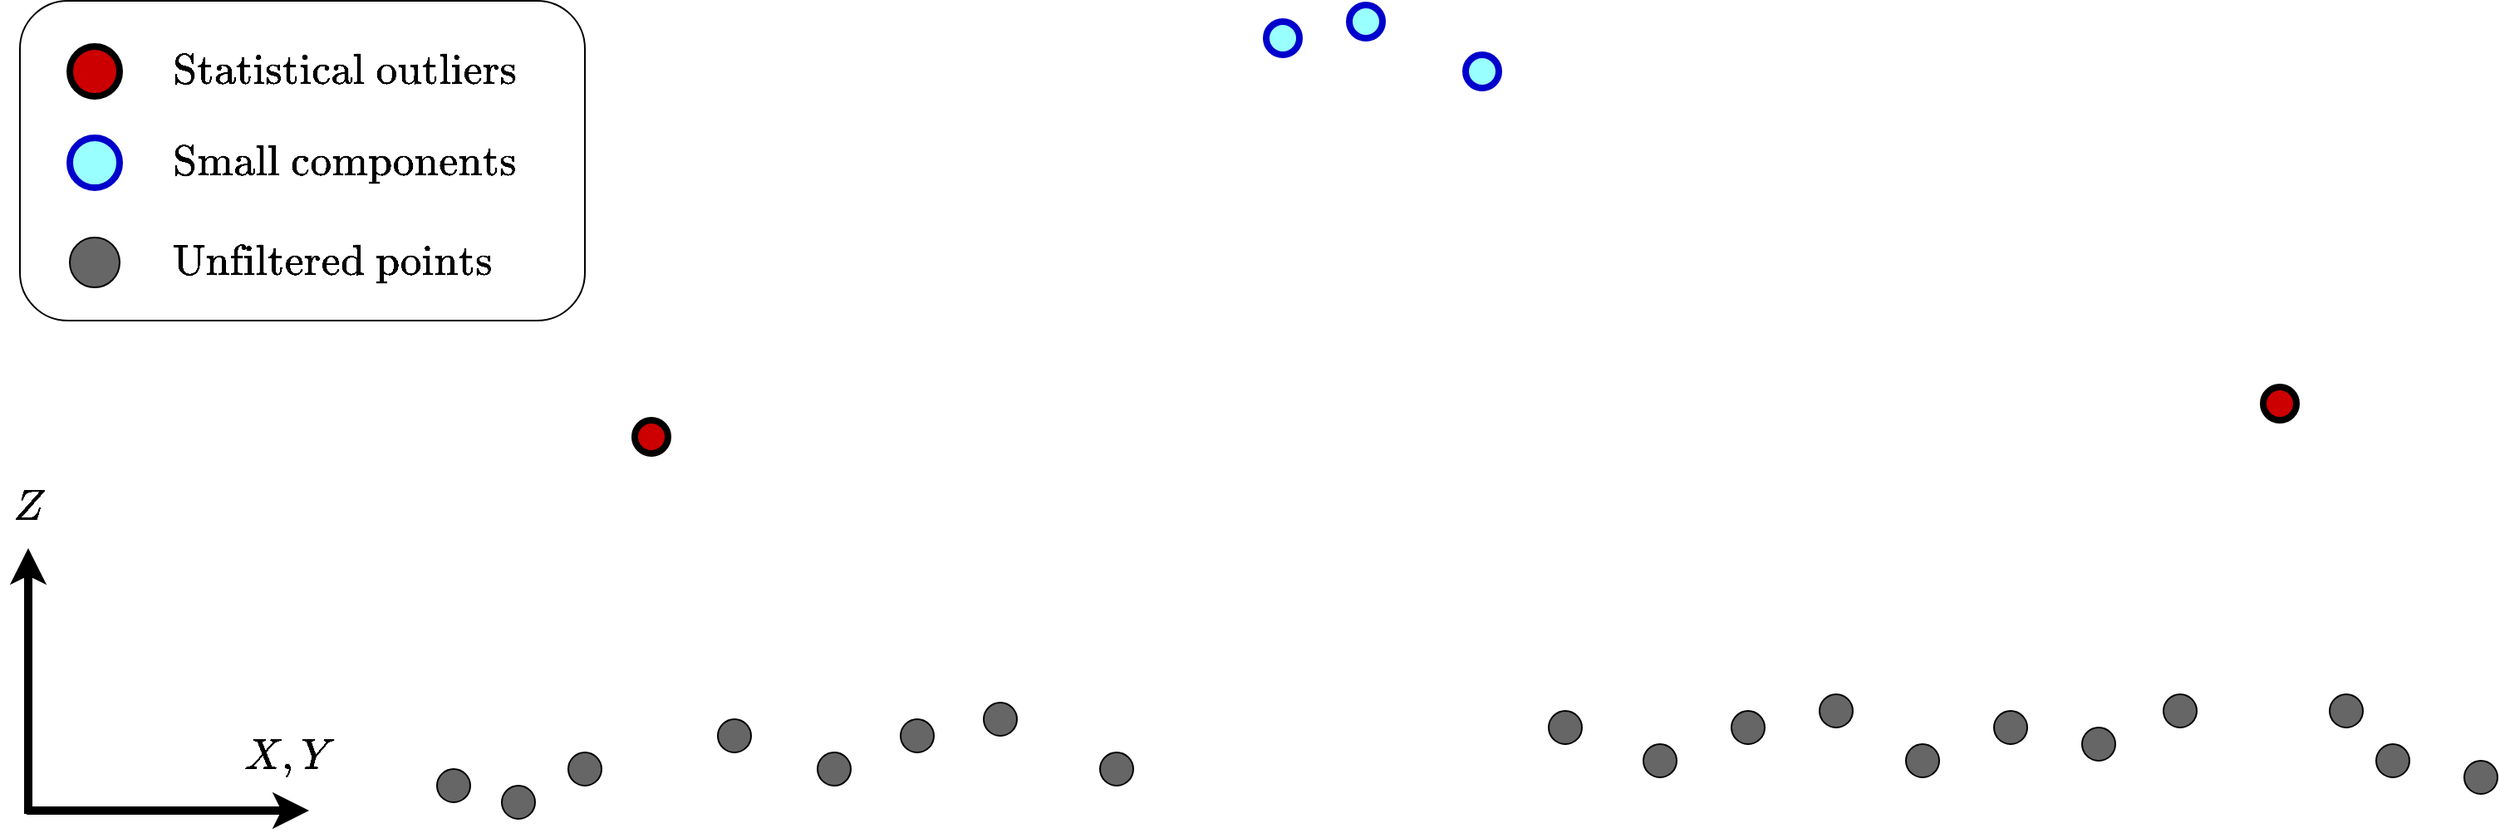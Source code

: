 <mxfile version="24.7.7">
  <diagram name="Page-1" id="3Db-YNZQCV21ImmfFxcW">
    <mxGraphModel dx="3980" dy="3650" grid="1" gridSize="10" guides="1" tooltips="1" connect="1" arrows="1" fold="1" page="1" pageScale="1" pageWidth="850" pageHeight="1100" math="1" shadow="0">
      <root>
        <mxCell id="0" />
        <mxCell id="1" parent="0" />
        <mxCell id="r_fD3_Vup8o90gPb363T-36" value="" style="rounded=1;whiteSpace=wrap;html=1;" vertex="1" parent="1">
          <mxGeometry x="150" y="-42.5" width="340" height="192.5" as="geometry" />
        </mxCell>
        <mxCell id="r_fD3_Vup8o90gPb363T-1" value="" style="ellipse;whiteSpace=wrap;html=1;aspect=fixed;fillColor=#666666;" vertex="1" parent="1">
          <mxGeometry x="570" y="390" width="20" height="20" as="geometry" />
        </mxCell>
        <mxCell id="r_fD3_Vup8o90gPb363T-2" value="" style="ellipse;whiteSpace=wrap;html=1;aspect=fixed;fillColor=#666666;" vertex="1" parent="1">
          <mxGeometry x="630" y="410" width="20" height="20" as="geometry" />
        </mxCell>
        <mxCell id="r_fD3_Vup8o90gPb363T-3" value="" style="ellipse;whiteSpace=wrap;html=1;aspect=fixed;fillColor=#666666;" vertex="1" parent="1">
          <mxGeometry x="680" y="390" width="20" height="20" as="geometry" />
        </mxCell>
        <mxCell id="r_fD3_Vup8o90gPb363T-4" value="" style="ellipse;whiteSpace=wrap;html=1;aspect=fixed;fillColor=#666666;" vertex="1" parent="1">
          <mxGeometry x="730" y="380" width="20" height="20" as="geometry" />
        </mxCell>
        <mxCell id="r_fD3_Vup8o90gPb363T-5" value="" style="ellipse;whiteSpace=wrap;html=1;aspect=fixed;fillColor=#666666;" vertex="1" parent="1">
          <mxGeometry x="800" y="410" width="20" height="20" as="geometry" />
        </mxCell>
        <mxCell id="r_fD3_Vup8o90gPb363T-6" value="" style="ellipse;whiteSpace=wrap;html=1;aspect=fixed;fillColor=#666666;" vertex="1" parent="1">
          <mxGeometry x="480" y="410" width="20" height="20" as="geometry" />
        </mxCell>
        <mxCell id="r_fD3_Vup8o90gPb363T-7" value="" style="ellipse;whiteSpace=wrap;html=1;aspect=fixed;fillColor=#CC0000;strokeWidth=4;strokeColor=default;" vertex="1" parent="1">
          <mxGeometry x="520" y="210" width="20" height="20" as="geometry" />
        </mxCell>
        <mxCell id="r_fD3_Vup8o90gPb363T-8" value="" style="ellipse;whiteSpace=wrap;html=1;aspect=fixed;fillColor=#666666;" vertex="1" parent="1">
          <mxGeometry x="401" y="420" width="20" height="20" as="geometry" />
        </mxCell>
        <mxCell id="r_fD3_Vup8o90gPb363T-9" value="" style="ellipse;whiteSpace=wrap;html=1;aspect=fixed;fillColor=#666666;" vertex="1" parent="1">
          <mxGeometry x="440" y="430" width="20" height="20" as="geometry" />
        </mxCell>
        <mxCell id="r_fD3_Vup8o90gPb363T-13" value="" style="ellipse;whiteSpace=wrap;html=1;aspect=fixed;fillColor=#99FFFF;strokeColor=#0000CC;strokeWidth=4;" vertex="1" parent="1">
          <mxGeometry x="900" y="-30" width="20" height="20" as="geometry" />
        </mxCell>
        <mxCell id="r_fD3_Vup8o90gPb363T-14" value="" style="ellipse;whiteSpace=wrap;html=1;aspect=fixed;fillColor=#99FFFF;strokeColor=#0000CC;strokeWidth=4;" vertex="1" parent="1">
          <mxGeometry x="950" y="-40" width="20" height="20" as="geometry" />
        </mxCell>
        <mxCell id="r_fD3_Vup8o90gPb363T-15" value="" style="ellipse;whiteSpace=wrap;html=1;aspect=fixed;fillColor=#99FFFF;strokeColor=#0000CC;strokeWidth=4;" vertex="1" parent="1">
          <mxGeometry x="1020" y="-10" width="20" height="20" as="geometry" />
        </mxCell>
        <mxCell id="r_fD3_Vup8o90gPb363T-16" value="" style="ellipse;whiteSpace=wrap;html=1;aspect=fixed;fillColor=#666666;" vertex="1" parent="1">
          <mxGeometry x="1070" y="385" width="20" height="20" as="geometry" />
        </mxCell>
        <mxCell id="r_fD3_Vup8o90gPb363T-17" value="" style="ellipse;whiteSpace=wrap;html=1;aspect=fixed;fillColor=#666666;" vertex="1" parent="1">
          <mxGeometry x="1127" y="405" width="20" height="20" as="geometry" />
        </mxCell>
        <mxCell id="r_fD3_Vup8o90gPb363T-18" value="" style="ellipse;whiteSpace=wrap;html=1;aspect=fixed;fillColor=#666666;" vertex="1" parent="1">
          <mxGeometry x="1180" y="385" width="20" height="20" as="geometry" />
        </mxCell>
        <mxCell id="r_fD3_Vup8o90gPb363T-19" value="" style="ellipse;whiteSpace=wrap;html=1;aspect=fixed;fillColor=#666666;" vertex="1" parent="1">
          <mxGeometry x="1233" y="375" width="20" height="20" as="geometry" />
        </mxCell>
        <mxCell id="r_fD3_Vup8o90gPb363T-20" value="" style="ellipse;whiteSpace=wrap;html=1;aspect=fixed;fillColor=#666666;" vertex="1" parent="1">
          <mxGeometry x="1285" y="405" width="20" height="20" as="geometry" />
        </mxCell>
        <mxCell id="r_fD3_Vup8o90gPb363T-21" value="" style="ellipse;whiteSpace=wrap;html=1;aspect=fixed;fillColor=#666666;" vertex="1" parent="1">
          <mxGeometry x="1440" y="375" width="20" height="20" as="geometry" />
        </mxCell>
        <mxCell id="r_fD3_Vup8o90gPb363T-22" value="" style="ellipse;whiteSpace=wrap;html=1;aspect=fixed;fillColor=#666666;" vertex="1" parent="1">
          <mxGeometry x="1338" y="385" width="20" height="20" as="geometry" />
        </mxCell>
        <mxCell id="r_fD3_Vup8o90gPb363T-23" value="" style="ellipse;whiteSpace=wrap;html=1;aspect=fixed;fillColor=#666666;" vertex="1" parent="1">
          <mxGeometry x="1391" y="395" width="20" height="20" as="geometry" />
        </mxCell>
        <mxCell id="r_fD3_Vup8o90gPb363T-24" value="" style="ellipse;whiteSpace=wrap;html=1;aspect=fixed;fillColor=#CC0000;strokeWidth=4;strokeColor=default;perimeterSpacing=8;" vertex="1" parent="1">
          <mxGeometry x="1500" y="190" width="20" height="20" as="geometry" />
        </mxCell>
        <mxCell id="r_fD3_Vup8o90gPb363T-25" value="" style="ellipse;whiteSpace=wrap;html=1;aspect=fixed;fillColor=#666666;" vertex="1" parent="1">
          <mxGeometry x="1540" y="375" width="20" height="20" as="geometry" />
        </mxCell>
        <mxCell id="r_fD3_Vup8o90gPb363T-26" value="" style="ellipse;whiteSpace=wrap;html=1;aspect=fixed;fillColor=#666666;" vertex="1" parent="1">
          <mxGeometry x="1568" y="405" width="20" height="20" as="geometry" />
        </mxCell>
        <mxCell id="r_fD3_Vup8o90gPb363T-27" value="" style="ellipse;whiteSpace=wrap;html=1;aspect=fixed;fillColor=#666666;" vertex="1" parent="1">
          <mxGeometry x="1621" y="415" width="20" height="20" as="geometry" />
        </mxCell>
        <mxCell id="r_fD3_Vup8o90gPb363T-30" value="" style="ellipse;whiteSpace=wrap;html=1;aspect=fixed;fillColor=#CC0000;strokeWidth=4;strokeColor=default;" vertex="1" parent="1">
          <mxGeometry x="180" y="-15" width="30" height="30" as="geometry" />
        </mxCell>
        <mxCell id="r_fD3_Vup8o90gPb363T-31" value="" style="ellipse;whiteSpace=wrap;html=1;aspect=fixed;fillColor=#99FFFF;strokeColor=#0000CC;strokeWidth=4;" vertex="1" parent="1">
          <mxGeometry x="180" y="40" width="30" height="30" as="geometry" />
        </mxCell>
        <mxCell id="r_fD3_Vup8o90gPb363T-32" value="\(\text{Statistical outliers}\)" style="text;html=1;align=left;verticalAlign=middle;whiteSpace=wrap;rounded=0;fontSize=22;" vertex="1" parent="1">
          <mxGeometry x="240" y="-37.5" width="150" height="75" as="geometry" />
        </mxCell>
        <mxCell id="r_fD3_Vup8o90gPb363T-33" value="\(\text{Small components}\)" style="text;html=1;align=left;verticalAlign=middle;whiteSpace=wrap;rounded=0;fontSize=22;" vertex="1" parent="1">
          <mxGeometry x="240" y="17.5" width="150" height="75" as="geometry" />
        </mxCell>
        <mxCell id="r_fD3_Vup8o90gPb363T-34" value="" style="ellipse;whiteSpace=wrap;html=1;aspect=fixed;fillColor=#666666;" vertex="1" parent="1">
          <mxGeometry x="180" y="100" width="30" height="30" as="geometry" />
        </mxCell>
        <mxCell id="r_fD3_Vup8o90gPb363T-35" value="\(\text{Unfiltered points}\)" style="text;html=1;align=left;verticalAlign=middle;whiteSpace=wrap;rounded=0;fontSize=22;" vertex="1" parent="1">
          <mxGeometry x="240" y="77.5" width="150" height="75" as="geometry" />
        </mxCell>
        <mxCell id="r_fD3_Vup8o90gPb363T-37" value="" style="endArrow=classic;html=1;rounded=0;strokeWidth=5;" edge="1" parent="1">
          <mxGeometry width="50" height="50" relative="1" as="geometry">
            <mxPoint x="154" y="445" as="sourcePoint" />
            <mxPoint x="324" y="445" as="targetPoint" />
          </mxGeometry>
        </mxCell>
        <mxCell id="r_fD3_Vup8o90gPb363T-38" value="" style="endArrow=classic;html=1;rounded=0;strokeWidth=5;" edge="1" parent="1">
          <mxGeometry width="50" height="50" relative="1" as="geometry">
            <mxPoint x="155" y="447" as="sourcePoint" />
            <mxPoint x="155" y="287" as="targetPoint" />
          </mxGeometry>
        </mxCell>
        <mxCell id="r_fD3_Vup8o90gPb363T-39" value="\(X,Y\)" style="text;html=1;align=center;verticalAlign=middle;whiteSpace=wrap;rounded=0;fontSize=22;" vertex="1" parent="1">
          <mxGeometry x="280" y="395" width="65" height="35" as="geometry" />
        </mxCell>
        <mxCell id="r_fD3_Vup8o90gPb363T-40" value="\(Z\)" style="text;html=1;align=center;verticalAlign=middle;whiteSpace=wrap;rounded=0;fontSize=22;" vertex="1" parent="1">
          <mxGeometry x="140" y="245" width="30" height="35" as="geometry" />
        </mxCell>
      </root>
    </mxGraphModel>
  </diagram>
</mxfile>
